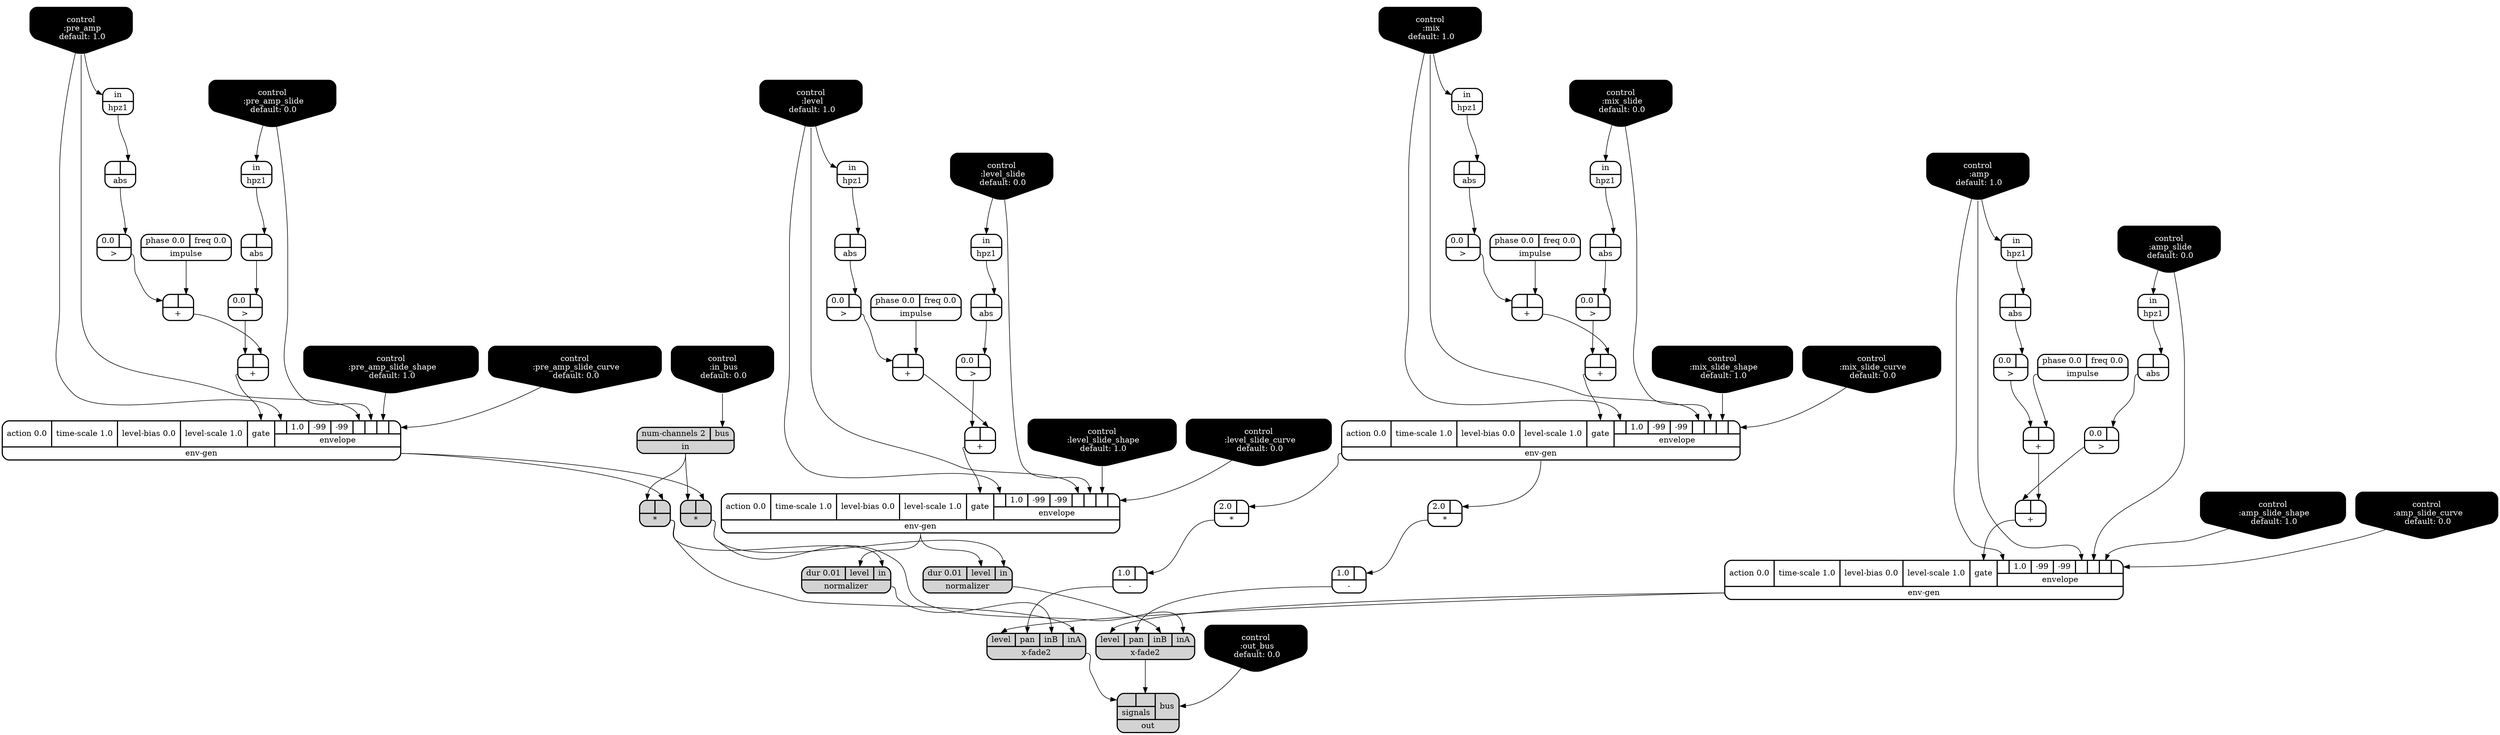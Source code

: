 digraph synthdef {
31 [label = "{{ <b> 2.0|<a> } |<__UG_NAME__>* }" style="bold, rounded" shape=record rankdir=LR];
53 [label = "{{ <b> |<a> } |<__UG_NAME__>* }" style="filled, bold, rounded"  shape=record rankdir=LR];
64 [label = "{{ <b> |<a> } |<__UG_NAME__>* }" style="filled, bold, rounded"  shape=record rankdir=LR];
66 [label = "{{ <b> 2.0|<a> } |<__UG_NAME__>* }" style="bold, rounded" shape=record rankdir=LR];
25 [label = "{{ <b> |<a> } |<__UG_NAME__>+ }" style="bold, rounded" shape=record rankdir=LR];
29 [label = "{{ <b> |<a> } |<__UG_NAME__>+ }" style="bold, rounded" shape=record rankdir=LR];
37 [label = "{{ <b> |<a> } |<__UG_NAME__>+ }" style="bold, rounded" shape=record rankdir=LR];
41 [label = "{{ <b> |<a> } |<__UG_NAME__>+ }" style="bold, rounded" shape=record rankdir=LR];
46 [label = "{{ <b> |<a> } |<__UG_NAME__>+ }" style="bold, rounded" shape=record rankdir=LR];
50 [label = "{{ <b> |<a> } |<__UG_NAME__>+ }" style="bold, rounded" shape=record rankdir=LR];
58 [label = "{{ <b> |<a> } |<__UG_NAME__>+ }" style="bold, rounded" shape=record rankdir=LR];
59 [label = "{{ <b> |<a> } |<__UG_NAME__>+ }" style="bold, rounded" shape=record rankdir=LR];
32 [label = "{{ <b> 1.0|<a> } |<__UG_NAME__>- }" style="bold, rounded" shape=record rankdir=LR];
67 [label = "{{ <b> 1.0|<a> } |<__UG_NAME__>- }" style="bold, rounded" shape=record rankdir=LR];
20 [label = "{{ <b> 0.0|<a> } |<__UG_NAME__>\> }" style="bold, rounded" shape=record rankdir=LR];
24 [label = "{{ <b> 0.0|<a> } |<__UG_NAME__>\> }" style="bold, rounded" shape=record rankdir=LR];
28 [label = "{{ <b> 0.0|<a> } |<__UG_NAME__>\> }" style="bold, rounded" shape=record rankdir=LR];
36 [label = "{{ <b> 0.0|<a> } |<__UG_NAME__>\> }" style="bold, rounded" shape=record rankdir=LR];
40 [label = "{{ <b> 0.0|<a> } |<__UG_NAME__>\> }" style="bold, rounded" shape=record rankdir=LR];
44 [label = "{{ <b> 0.0|<a> } |<__UG_NAME__>\> }" style="bold, rounded" shape=record rankdir=LR];
49 [label = "{{ <b> 0.0|<a> } |<__UG_NAME__>\> }" style="bold, rounded" shape=record rankdir=LR];
57 [label = "{{ <b> 0.0|<a> } |<__UG_NAME__>\> }" style="bold, rounded" shape=record rankdir=LR];
19 [label = "{{ <b> |<a> } |<__UG_NAME__>abs }" style="bold, rounded" shape=record rankdir=LR];
23 [label = "{{ <b> |<a> } |<__UG_NAME__>abs }" style="bold, rounded" shape=record rankdir=LR];
27 [label = "{{ <b> |<a> } |<__UG_NAME__>abs }" style="bold, rounded" shape=record rankdir=LR];
35 [label = "{{ <b> |<a> } |<__UG_NAME__>abs }" style="bold, rounded" shape=record rankdir=LR];
39 [label = "{{ <b> |<a> } |<__UG_NAME__>abs }" style="bold, rounded" shape=record rankdir=LR];
43 [label = "{{ <b> |<a> } |<__UG_NAME__>abs }" style="bold, rounded" shape=record rankdir=LR];
48 [label = "{{ <b> |<a> } |<__UG_NAME__>abs }" style="bold, rounded" shape=record rankdir=LR];
56 [label = "{{ <b> |<a> } |<__UG_NAME__>abs }" style="bold, rounded" shape=record rankdir=LR];
0 [label = "control
 :amp
 default: 1.0" shape=invhouse style="rounded, filled, bold" fillcolor=black fontcolor=white ]; 
1 [label = "control
 :amp_slide
 default: 0.0" shape=invhouse style="rounded, filled, bold" fillcolor=black fontcolor=white ]; 
2 [label = "control
 :amp_slide_shape
 default: 1.0" shape=invhouse style="rounded, filled, bold" fillcolor=black fontcolor=white ]; 
3 [label = "control
 :amp_slide_curve
 default: 0.0" shape=invhouse style="rounded, filled, bold" fillcolor=black fontcolor=white ]; 
4 [label = "control
 :mix
 default: 1.0" shape=invhouse style="rounded, filled, bold" fillcolor=black fontcolor=white ]; 
5 [label = "control
 :mix_slide
 default: 0.0" shape=invhouse style="rounded, filled, bold" fillcolor=black fontcolor=white ]; 
6 [label = "control
 :mix_slide_shape
 default: 1.0" shape=invhouse style="rounded, filled, bold" fillcolor=black fontcolor=white ]; 
7 [label = "control
 :mix_slide_curve
 default: 0.0" shape=invhouse style="rounded, filled, bold" fillcolor=black fontcolor=white ]; 
8 [label = "control
 :pre_amp
 default: 1.0" shape=invhouse style="rounded, filled, bold" fillcolor=black fontcolor=white ]; 
9 [label = "control
 :pre_amp_slide
 default: 0.0" shape=invhouse style="rounded, filled, bold" fillcolor=black fontcolor=white ]; 
10 [label = "control
 :pre_amp_slide_shape
 default: 1.0" shape=invhouse style="rounded, filled, bold" fillcolor=black fontcolor=white ]; 
11 [label = "control
 :pre_amp_slide_curve
 default: 0.0" shape=invhouse style="rounded, filled, bold" fillcolor=black fontcolor=white ]; 
12 [label = "control
 :level
 default: 1.0" shape=invhouse style="rounded, filled, bold" fillcolor=black fontcolor=white ]; 
13 [label = "control
 :level_slide
 default: 0.0" shape=invhouse style="rounded, filled, bold" fillcolor=black fontcolor=white ]; 
14 [label = "control
 :level_slide_shape
 default: 1.0" shape=invhouse style="rounded, filled, bold" fillcolor=black fontcolor=white ]; 
15 [label = "control
 :level_slide_curve
 default: 0.0" shape=invhouse style="rounded, filled, bold" fillcolor=black fontcolor=white ]; 
16 [label = "control
 :in_bus
 default: 0.0" shape=invhouse style="rounded, filled, bold" fillcolor=black fontcolor=white ]; 
17 [label = "control
 :out_bus
 default: 0.0" shape=invhouse style="rounded, filled, bold" fillcolor=black fontcolor=white ]; 
30 [label = "{{ <action> action 0.0|<time____scale> time-scale 1.0|<level____bias> level-bias 0.0|<level____scale> level-scale 1.0|<gate> gate|{{<envelope___control___0>|1.0|-99|-99|<envelope___control___4>|<envelope___control___5>|<envelope___control___6>|<envelope___control___7>}|envelope}} |<__UG_NAME__>env-gen }" style="bold, rounded" shape=record rankdir=LR];
51 [label = "{{ <action> action 0.0|<time____scale> time-scale 1.0|<level____bias> level-bias 0.0|<level____scale> level-scale 1.0|<gate> gate|{{<envelope___control___0>|1.0|-99|-99|<envelope___control___4>|<envelope___control___5>|<envelope___control___6>|<envelope___control___7>}|envelope}} |<__UG_NAME__>env-gen }" style="bold, rounded" shape=record rankdir=LR];
60 [label = "{{ <action> action 0.0|<time____scale> time-scale 1.0|<level____bias> level-bias 0.0|<level____scale> level-scale 1.0|<gate> gate|{{<envelope___control___0>|1.0|-99|-99|<envelope___control___4>|<envelope___control___5>|<envelope___control___6>|<envelope___control___7>}|envelope}} |<__UG_NAME__>env-gen }" style="bold, rounded" shape=record rankdir=LR];
62 [label = "{{ <action> action 0.0|<time____scale> time-scale 1.0|<level____bias> level-bias 0.0|<level____scale> level-scale 1.0|<gate> gate|{{<envelope___control___0>|1.0|-99|-99|<envelope___control___4>|<envelope___control___5>|<envelope___control___6>|<envelope___control___7>}|envelope}} |<__UG_NAME__>env-gen }" style="bold, rounded" shape=record rankdir=LR];
18 [label = "{{ <in> in} |<__UG_NAME__>hpz1 }" style="bold, rounded" shape=record rankdir=LR];
22 [label = "{{ <in> in} |<__UG_NAME__>hpz1 }" style="bold, rounded" shape=record rankdir=LR];
26 [label = "{{ <in> in} |<__UG_NAME__>hpz1 }" style="bold, rounded" shape=record rankdir=LR];
34 [label = "{{ <in> in} |<__UG_NAME__>hpz1 }" style="bold, rounded" shape=record rankdir=LR];
38 [label = "{{ <in> in} |<__UG_NAME__>hpz1 }" style="bold, rounded" shape=record rankdir=LR];
42 [label = "{{ <in> in} |<__UG_NAME__>hpz1 }" style="bold, rounded" shape=record rankdir=LR];
47 [label = "{{ <in> in} |<__UG_NAME__>hpz1 }" style="bold, rounded" shape=record rankdir=LR];
55 [label = "{{ <in> in} |<__UG_NAME__>hpz1 }" style="bold, rounded" shape=record rankdir=LR];
21 [label = "{{ <phase> phase 0.0|<freq> freq 0.0} |<__UG_NAME__>impulse }" style="bold, rounded" shape=record rankdir=LR];
33 [label = "{{ <phase> phase 0.0|<freq> freq 0.0} |<__UG_NAME__>impulse }" style="bold, rounded" shape=record rankdir=LR];
45 [label = "{{ <phase> phase 0.0|<freq> freq 0.0} |<__UG_NAME__>impulse }" style="bold, rounded" shape=record rankdir=LR];
54 [label = "{{ <phase> phase 0.0|<freq> freq 0.0} |<__UG_NAME__>impulse }" style="bold, rounded" shape=record rankdir=LR];
52 [label = "{{ <num____channels> num-channels 2|<bus> bus} |<__UG_NAME__>in }" style="filled, bold, rounded"  shape=record rankdir=LR];
61 [label = "{{ <dur> dur 0.01|<level> level|<in> in} |<__UG_NAME__>normalizer }" style="filled, bold, rounded"  shape=record rankdir=LR];
65 [label = "{{ <dur> dur 0.01|<level> level|<in> in} |<__UG_NAME__>normalizer }" style="filled, bold, rounded"  shape=record rankdir=LR];
69 [label = "{{ {{<signals___x____fade2___0>|<signals___x____fade2___1>}|signals}|<bus> bus} |<__UG_NAME__>out }" style="filled, bold, rounded"  shape=record rankdir=LR];
63 [label = "{{ <level> level|<pan> pan|<inb> inB|<ina> inA} |<__UG_NAME__>x-fade2 }" style="filled, bold, rounded"  shape=record rankdir=LR];
68 [label = "{{ <level> level|<pan> pan|<inb> inB|<ina> inA} |<__UG_NAME__>x-fade2 }" style="filled, bold, rounded"  shape=record rankdir=LR];

30:__UG_NAME__ -> 31:a ;
51:__UG_NAME__ -> 53:a ;
52:__UG_NAME__ -> 53:b ;
51:__UG_NAME__ -> 64:a ;
52:__UG_NAME__ -> 64:b ;
30:__UG_NAME__ -> 66:a ;
21:__UG_NAME__ -> 25:a ;
24:__UG_NAME__ -> 25:b ;
25:__UG_NAME__ -> 29:a ;
28:__UG_NAME__ -> 29:b ;
33:__UG_NAME__ -> 37:a ;
36:__UG_NAME__ -> 37:b ;
37:__UG_NAME__ -> 41:a ;
40:__UG_NAME__ -> 41:b ;
45:__UG_NAME__ -> 46:a ;
44:__UG_NAME__ -> 46:b ;
46:__UG_NAME__ -> 50:a ;
49:__UG_NAME__ -> 50:b ;
54:__UG_NAME__ -> 58:a ;
57:__UG_NAME__ -> 58:b ;
58:__UG_NAME__ -> 59:a ;
20:__UG_NAME__ -> 59:b ;
31:__UG_NAME__ -> 32:a ;
66:__UG_NAME__ -> 67:a ;
19:__UG_NAME__ -> 20:a ;
23:__UG_NAME__ -> 24:a ;
27:__UG_NAME__ -> 28:a ;
35:__UG_NAME__ -> 36:a ;
39:__UG_NAME__ -> 40:a ;
43:__UG_NAME__ -> 44:a ;
48:__UG_NAME__ -> 49:a ;
56:__UG_NAME__ -> 57:a ;
18:__UG_NAME__ -> 19:a ;
22:__UG_NAME__ -> 23:a ;
26:__UG_NAME__ -> 27:a ;
34:__UG_NAME__ -> 35:a ;
38:__UG_NAME__ -> 39:a ;
42:__UG_NAME__ -> 43:a ;
47:__UG_NAME__ -> 48:a ;
55:__UG_NAME__ -> 56:a ;
4:__UG_NAME__ -> 30:envelope___control___0 ;
4:__UG_NAME__ -> 30:envelope___control___4 ;
5:__UG_NAME__ -> 30:envelope___control___5 ;
6:__UG_NAME__ -> 30:envelope___control___6 ;
7:__UG_NAME__ -> 30:envelope___control___7 ;
29:__UG_NAME__ -> 30:gate ;
8:__UG_NAME__ -> 51:envelope___control___0 ;
8:__UG_NAME__ -> 51:envelope___control___4 ;
9:__UG_NAME__ -> 51:envelope___control___5 ;
10:__UG_NAME__ -> 51:envelope___control___6 ;
11:__UG_NAME__ -> 51:envelope___control___7 ;
50:__UG_NAME__ -> 51:gate ;
12:__UG_NAME__ -> 60:envelope___control___0 ;
12:__UG_NAME__ -> 60:envelope___control___4 ;
13:__UG_NAME__ -> 60:envelope___control___5 ;
14:__UG_NAME__ -> 60:envelope___control___6 ;
15:__UG_NAME__ -> 60:envelope___control___7 ;
59:__UG_NAME__ -> 60:gate ;
0:__UG_NAME__ -> 62:envelope___control___0 ;
0:__UG_NAME__ -> 62:envelope___control___4 ;
1:__UG_NAME__ -> 62:envelope___control___5 ;
2:__UG_NAME__ -> 62:envelope___control___6 ;
3:__UG_NAME__ -> 62:envelope___control___7 ;
41:__UG_NAME__ -> 62:gate ;
13:__UG_NAME__ -> 18:in ;
4:__UG_NAME__ -> 22:in ;
5:__UG_NAME__ -> 26:in ;
0:__UG_NAME__ -> 34:in ;
1:__UG_NAME__ -> 38:in ;
8:__UG_NAME__ -> 42:in ;
9:__UG_NAME__ -> 47:in ;
12:__UG_NAME__ -> 55:in ;
16:__UG_NAME__ -> 52:bus ;
53:__UG_NAME__ -> 61:in ;
60:__UG_NAME__ -> 61:level ;
64:__UG_NAME__ -> 65:in ;
60:__UG_NAME__ -> 65:level ;
17:__UG_NAME__ -> 69:bus ;
68:__UG_NAME__ -> 69:signals___x____fade2___0 ;
63:__UG_NAME__ -> 69:signals___x____fade2___1 ;
53:__UG_NAME__ -> 63:ina ;
61:__UG_NAME__ -> 63:inb ;
32:__UG_NAME__ -> 63:pan ;
62:__UG_NAME__ -> 63:level ;
64:__UG_NAME__ -> 68:ina ;
65:__UG_NAME__ -> 68:inb ;
67:__UG_NAME__ -> 68:pan ;
62:__UG_NAME__ -> 68:level ;

}